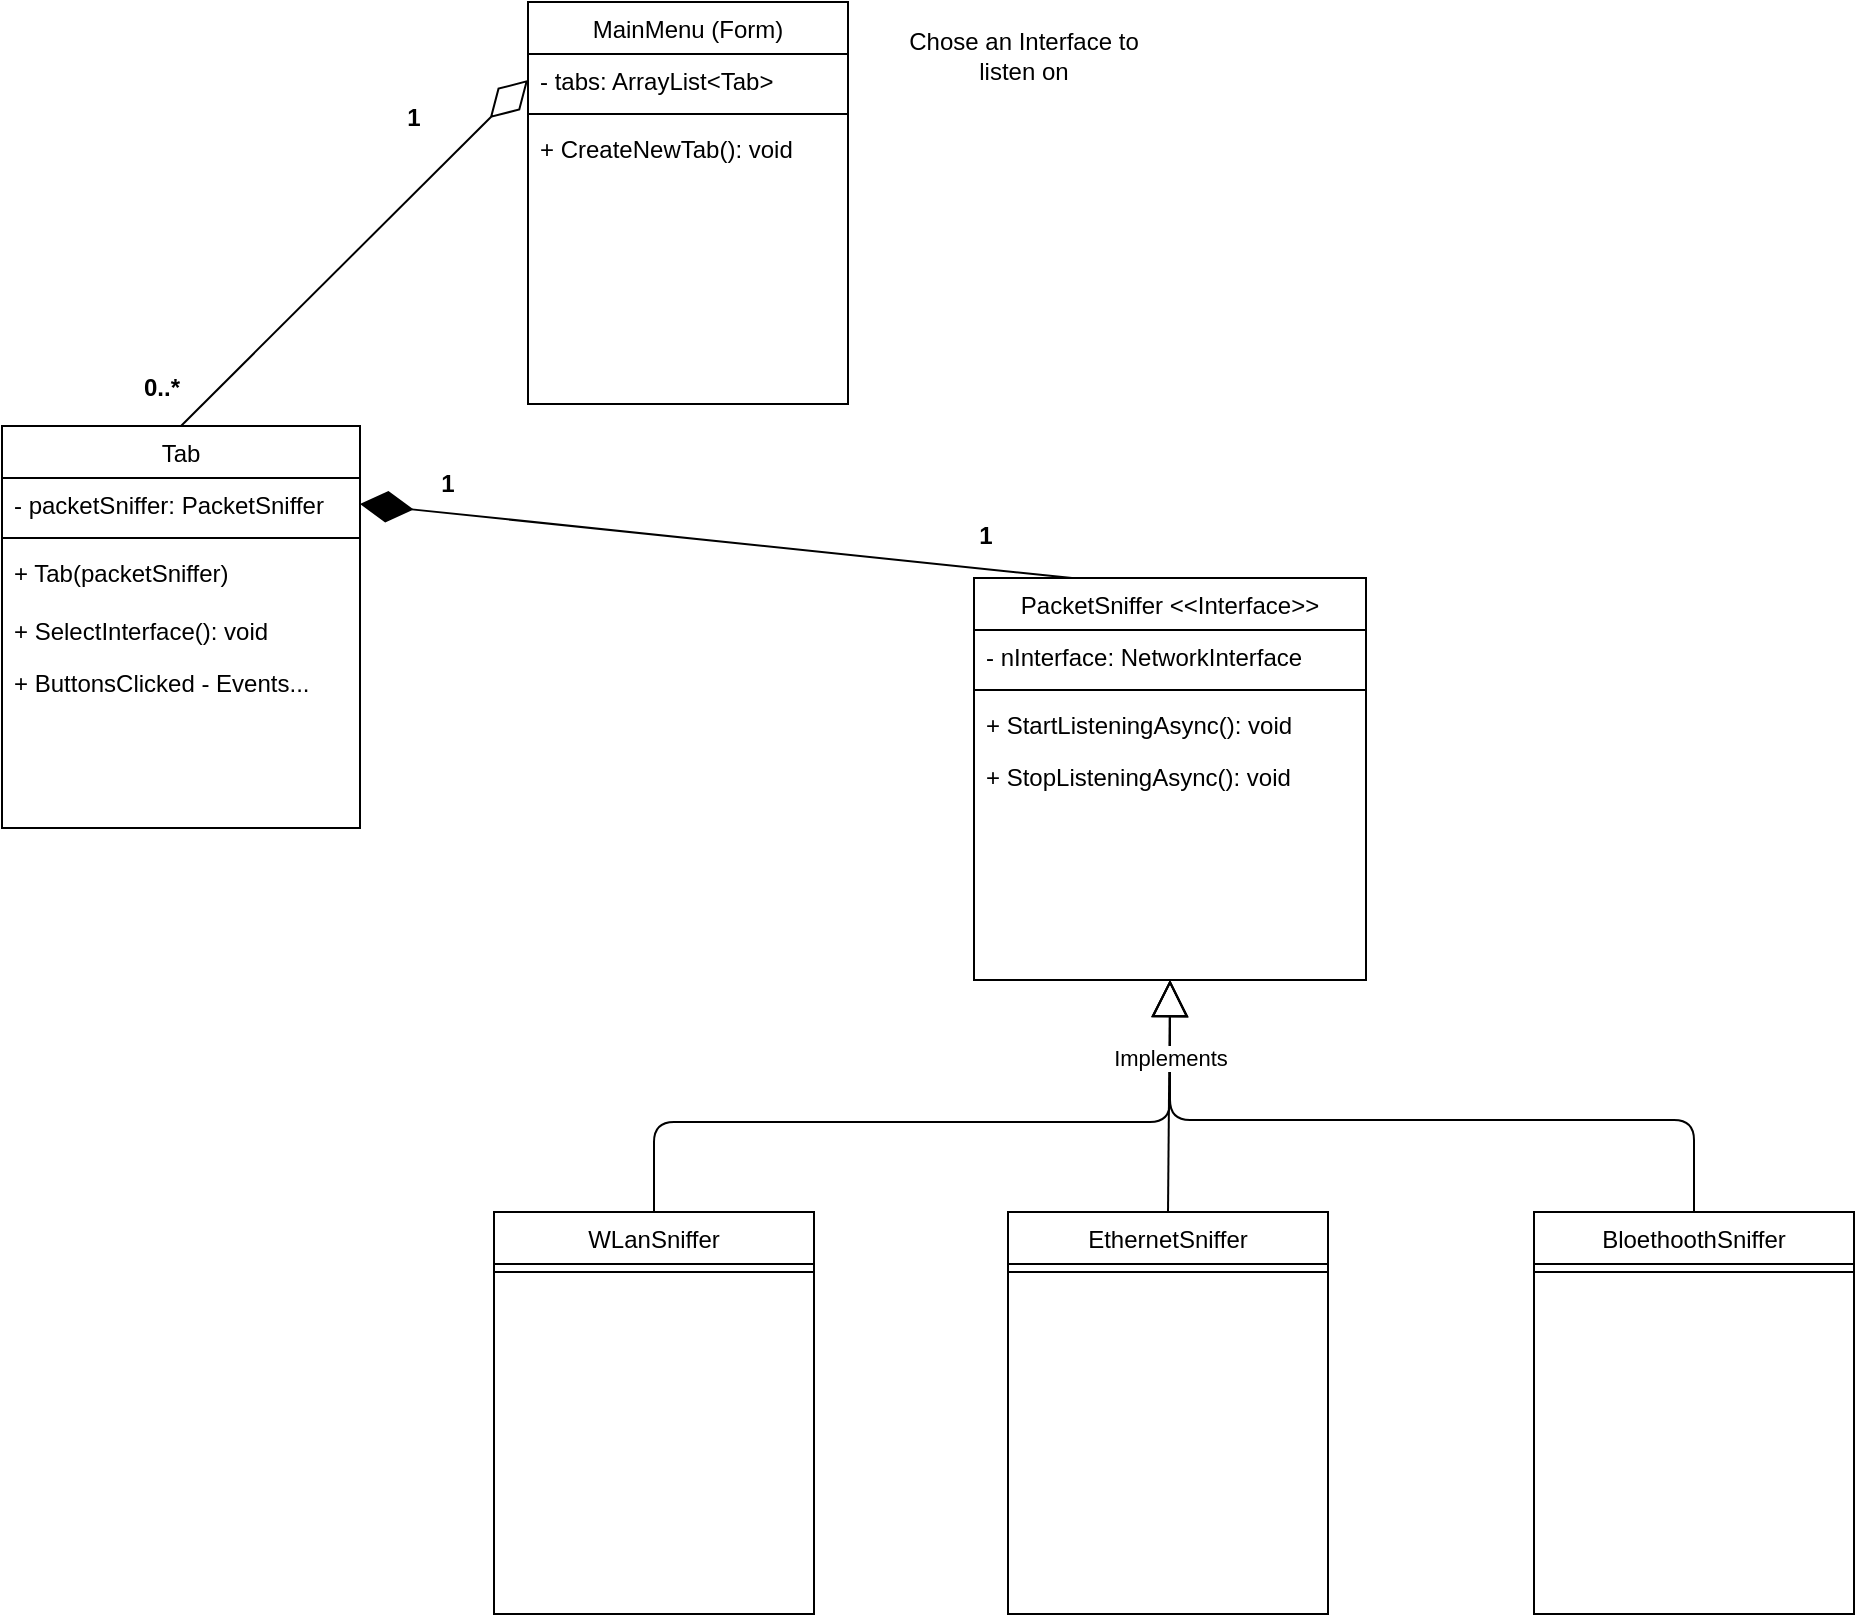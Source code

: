 <mxfile version="13.7.9" type="device"><diagram id="C5RBs43oDa-KdzZeNtuy" name="Page-1"><mxGraphModel dx="1038" dy="607" grid="0" gridSize="10" guides="1" tooltips="1" connect="1" arrows="1" fold="1" page="1" pageScale="1" pageWidth="827" pageHeight="1169" math="0" shadow="0"><root><mxCell id="WIyWlLk6GJQsqaUBKTNV-0"/><mxCell id="WIyWlLk6GJQsqaUBKTNV-1" parent="WIyWlLk6GJQsqaUBKTNV-0"/><mxCell id="h0X5MRodjGu9DFGDjGAn-9" value="Chose an Interface to listen on" style="text;html=1;strokeColor=none;fillColor=none;align=center;verticalAlign=middle;whiteSpace=wrap;rounded=0;" parent="WIyWlLk6GJQsqaUBKTNV-1" vertex="1"><mxGeometry x="629" y="186" width="118" height="26" as="geometry"/></mxCell><mxCell id="Ctx9L42rRydTHyMHh1rC-8" value="" style="endArrow=diamondThin;endFill=0;endSize=24;html=1;entryX=0;entryY=0.5;entryDx=0;entryDy=0;exitX=0.5;exitY=0;exitDx=0;exitDy=0;" edge="1" parent="WIyWlLk6GJQsqaUBKTNV-1" source="Ctx9L42rRydTHyMHh1rC-5" target="Ctx9L42rRydTHyMHh1rC-0"><mxGeometry width="160" relative="1" as="geometry"><mxPoint x="286" y="493" as="sourcePoint"/><mxPoint x="411" y="475" as="targetPoint"/></mxGeometry></mxCell><mxCell id="Ctx9L42rRydTHyMHh1rC-9" value="PacketSniffer &lt;&lt;Interface&gt;&gt;" style="swimlane;fontStyle=0;align=center;verticalAlign=top;childLayout=stackLayout;horizontal=1;startSize=26;horizontalStack=0;resizeParent=1;resizeLast=0;collapsible=1;marginBottom=0;rounded=0;shadow=0;strokeWidth=1;" vertex="1" parent="WIyWlLk6GJQsqaUBKTNV-1"><mxGeometry x="663" y="460" width="196" height="201" as="geometry"><mxRectangle x="550" y="140" width="160" height="26" as="alternateBounds"/></mxGeometry></mxCell><mxCell id="Ctx9L42rRydTHyMHh1rC-20" value="- nInterface: NetworkInterface" style="text;strokeColor=none;fillColor=none;align=left;verticalAlign=top;spacingLeft=4;spacingRight=4;overflow=hidden;rotatable=0;points=[[0,0.5],[1,0.5]];portConstraint=eastwest;" vertex="1" parent="Ctx9L42rRydTHyMHh1rC-9"><mxGeometry y="26" width="196" height="26" as="geometry"/></mxCell><mxCell id="Ctx9L42rRydTHyMHh1rC-11" value="" style="line;html=1;strokeWidth=1;align=left;verticalAlign=middle;spacingTop=-1;spacingLeft=3;spacingRight=3;rotatable=0;labelPosition=right;points=[];portConstraint=eastwest;" vertex="1" parent="Ctx9L42rRydTHyMHh1rC-9"><mxGeometry y="52" width="196" height="8" as="geometry"/></mxCell><mxCell id="Ctx9L42rRydTHyMHh1rC-18" value="+ StartListeningAsync(): void" style="text;strokeColor=none;fillColor=none;align=left;verticalAlign=top;spacingLeft=4;spacingRight=4;overflow=hidden;rotatable=0;points=[[0,0.5],[1,0.5]];portConstraint=eastwest;" vertex="1" parent="Ctx9L42rRydTHyMHh1rC-9"><mxGeometry y="60" width="196" height="26" as="geometry"/></mxCell><mxCell id="Ctx9L42rRydTHyMHh1rC-19" value="+ StopListeningAsync(): void" style="text;strokeColor=none;fillColor=none;align=left;verticalAlign=top;spacingLeft=4;spacingRight=4;overflow=hidden;rotatable=0;points=[[0,0.5],[1,0.5]];portConstraint=eastwest;" vertex="1" parent="Ctx9L42rRydTHyMHh1rC-9"><mxGeometry y="86" width="196" height="26" as="geometry"/></mxCell><mxCell id="h0X5MRodjGu9DFGDjGAn-0" value="MainMenu (Form)" style="swimlane;fontStyle=0;align=center;verticalAlign=top;childLayout=stackLayout;horizontal=1;startSize=26;horizontalStack=0;resizeParent=1;resizeLast=0;collapsible=1;marginBottom=0;rounded=0;shadow=0;strokeWidth=1;" parent="WIyWlLk6GJQsqaUBKTNV-1" vertex="1"><mxGeometry x="440" y="172" width="160" height="201" as="geometry"><mxRectangle x="550" y="140" width="160" height="26" as="alternateBounds"/></mxGeometry></mxCell><mxCell id="Ctx9L42rRydTHyMHh1rC-0" value="- tabs: ArrayList&lt;Tab&gt;" style="text;strokeColor=none;fillColor=none;align=left;verticalAlign=top;spacingLeft=4;spacingRight=4;overflow=hidden;rotatable=0;points=[[0,0.5],[1,0.5]];portConstraint=eastwest;" vertex="1" parent="h0X5MRodjGu9DFGDjGAn-0"><mxGeometry y="26" width="160" height="26" as="geometry"/></mxCell><mxCell id="h0X5MRodjGu9DFGDjGAn-6" value="" style="line;html=1;strokeWidth=1;align=left;verticalAlign=middle;spacingTop=-1;spacingLeft=3;spacingRight=3;rotatable=0;labelPosition=right;points=[];portConstraint=eastwest;" parent="h0X5MRodjGu9DFGDjGAn-0" vertex="1"><mxGeometry y="52" width="160" height="8" as="geometry"/></mxCell><mxCell id="Ctx9L42rRydTHyMHh1rC-16" value="+ CreateNewTab(): void" style="text;strokeColor=none;fillColor=none;align=left;verticalAlign=top;spacingLeft=4;spacingRight=4;overflow=hidden;rotatable=0;points=[[0,0.5],[1,0.5]];portConstraint=eastwest;" vertex="1" parent="h0X5MRodjGu9DFGDjGAn-0"><mxGeometry y="60" width="160" height="26" as="geometry"/></mxCell><mxCell id="Ctx9L42rRydTHyMHh1rC-21" value="WLanSniffer" style="swimlane;fontStyle=0;align=center;verticalAlign=top;childLayout=stackLayout;horizontal=1;startSize=26;horizontalStack=0;resizeParent=1;resizeLast=0;collapsible=1;marginBottom=0;rounded=0;shadow=0;strokeWidth=1;" vertex="1" parent="WIyWlLk6GJQsqaUBKTNV-1"><mxGeometry x="423" y="777" width="160" height="201" as="geometry"><mxRectangle x="550" y="140" width="160" height="26" as="alternateBounds"/></mxGeometry></mxCell><mxCell id="Ctx9L42rRydTHyMHh1rC-23" value="" style="line;html=1;strokeWidth=1;align=left;verticalAlign=middle;spacingTop=-1;spacingLeft=3;spacingRight=3;rotatable=0;labelPosition=right;points=[];portConstraint=eastwest;" vertex="1" parent="Ctx9L42rRydTHyMHh1rC-21"><mxGeometry y="26" width="160" height="8" as="geometry"/></mxCell><mxCell id="Ctx9L42rRydTHyMHh1rC-24" value="EthernetSniffer" style="swimlane;fontStyle=0;align=center;verticalAlign=top;childLayout=stackLayout;horizontal=1;startSize=26;horizontalStack=0;resizeParent=1;resizeLast=0;collapsible=1;marginBottom=0;rounded=0;shadow=0;strokeWidth=1;" vertex="1" parent="WIyWlLk6GJQsqaUBKTNV-1"><mxGeometry x="680" y="777" width="160" height="201" as="geometry"><mxRectangle x="550" y="140" width="160" height="26" as="alternateBounds"/></mxGeometry></mxCell><mxCell id="Ctx9L42rRydTHyMHh1rC-25" value="" style="line;html=1;strokeWidth=1;align=left;verticalAlign=middle;spacingTop=-1;spacingLeft=3;spacingRight=3;rotatable=0;labelPosition=right;points=[];portConstraint=eastwest;" vertex="1" parent="Ctx9L42rRydTHyMHh1rC-24"><mxGeometry y="26" width="160" height="8" as="geometry"/></mxCell><mxCell id="Ctx9L42rRydTHyMHh1rC-35" value="" style="endArrow=block;endSize=16;endFill=0;html=1;entryX=0.5;entryY=1;entryDx=0;entryDy=0;exitX=0.5;exitY=0;exitDx=0;exitDy=0;" edge="1" parent="WIyWlLk6GJQsqaUBKTNV-1" source="Ctx9L42rRydTHyMHh1rC-21" target="Ctx9L42rRydTHyMHh1rC-9"><mxGeometry x="0.097" y="-8" width="160" relative="1" as="geometry"><mxPoint x="385" y="653" as="sourcePoint"/><mxPoint x="545" y="653" as="targetPoint"/><Array as="points"><mxPoint x="503" y="732"/><mxPoint x="761" y="732"/></Array><mxPoint as="offset"/></mxGeometry></mxCell><mxCell id="Ctx9L42rRydTHyMHh1rC-36" value="" style="endArrow=block;endSize=16;endFill=0;html=1;entryX=0.5;entryY=1;entryDx=0;entryDy=0;exitX=0.5;exitY=0;exitDx=0;exitDy=0;" edge="1" parent="WIyWlLk6GJQsqaUBKTNV-1" source="Ctx9L42rRydTHyMHh1rC-32" target="Ctx9L42rRydTHyMHh1rC-9"><mxGeometry width="160" relative="1" as="geometry"><mxPoint x="934" y="702" as="sourcePoint"/><mxPoint x="1094" y="702" as="targetPoint"/><Array as="points"><mxPoint x="1023" y="731"/><mxPoint x="761" y="731"/></Array></mxGeometry></mxCell><mxCell id="Ctx9L42rRydTHyMHh1rC-34" value="Implements" style="endArrow=block;endSize=16;endFill=0;html=1;entryX=0.5;entryY=1;entryDx=0;entryDy=0;exitX=0.5;exitY=0;exitDx=0;exitDy=0;" edge="1" parent="WIyWlLk6GJQsqaUBKTNV-1" source="Ctx9L42rRydTHyMHh1rC-24" target="Ctx9L42rRydTHyMHh1rC-9"><mxGeometry x="0.328" width="160" relative="1" as="geometry"><mxPoint x="604" y="735" as="sourcePoint"/><mxPoint x="764" y="735" as="targetPoint"/><mxPoint as="offset"/></mxGeometry></mxCell><mxCell id="Ctx9L42rRydTHyMHh1rC-32" value="BloethoothSniffer" style="swimlane;fontStyle=0;align=center;verticalAlign=top;childLayout=stackLayout;horizontal=1;startSize=26;horizontalStack=0;resizeParent=1;resizeLast=0;collapsible=1;marginBottom=0;rounded=0;shadow=0;strokeWidth=1;" vertex="1" parent="WIyWlLk6GJQsqaUBKTNV-1"><mxGeometry x="943" y="777" width="160" height="201" as="geometry"><mxRectangle x="550" y="140" width="160" height="26" as="alternateBounds"/></mxGeometry></mxCell><mxCell id="Ctx9L42rRydTHyMHh1rC-33" value="" style="line;html=1;strokeWidth=1;align=left;verticalAlign=middle;spacingTop=-1;spacingLeft=3;spacingRight=3;rotatable=0;labelPosition=right;points=[];portConstraint=eastwest;" vertex="1" parent="Ctx9L42rRydTHyMHh1rC-32"><mxGeometry y="26" width="160" height="8" as="geometry"/></mxCell><mxCell id="Ctx9L42rRydTHyMHh1rC-37" value="" style="endArrow=diamondThin;endFill=1;endSize=24;html=1;entryX=1;entryY=0.5;entryDx=0;entryDy=0;exitX=0.25;exitY=0;exitDx=0;exitDy=0;" edge="1" parent="WIyWlLk6GJQsqaUBKTNV-1" source="Ctx9L42rRydTHyMHh1rC-9" target="Ctx9L42rRydTHyMHh1rC-6"><mxGeometry width="160" relative="1" as="geometry"><mxPoint x="446" y="516" as="sourcePoint"/><mxPoint x="606" y="516" as="targetPoint"/></mxGeometry></mxCell><mxCell id="Ctx9L42rRydTHyMHh1rC-5" value="Tab" style="swimlane;fontStyle=0;align=center;verticalAlign=top;childLayout=stackLayout;horizontal=1;startSize=26;horizontalStack=0;resizeParent=1;resizeLast=0;collapsible=1;marginBottom=0;rounded=0;shadow=0;strokeWidth=1;" vertex="1" parent="WIyWlLk6GJQsqaUBKTNV-1"><mxGeometry x="177" y="384" width="179" height="201" as="geometry"><mxRectangle x="550" y="140" width="160" height="26" as="alternateBounds"/></mxGeometry></mxCell><mxCell id="Ctx9L42rRydTHyMHh1rC-6" value="- packetSniffer: PacketSniffer" style="text;strokeColor=none;fillColor=none;align=left;verticalAlign=top;spacingLeft=4;spacingRight=4;overflow=hidden;rotatable=0;points=[[0,0.5],[1,0.5]];portConstraint=eastwest;" vertex="1" parent="Ctx9L42rRydTHyMHh1rC-5"><mxGeometry y="26" width="179" height="26" as="geometry"/></mxCell><mxCell id="Ctx9L42rRydTHyMHh1rC-7" value="" style="line;html=1;strokeWidth=1;align=left;verticalAlign=middle;spacingTop=-1;spacingLeft=3;spacingRight=3;rotatable=0;labelPosition=right;points=[];portConstraint=eastwest;" vertex="1" parent="Ctx9L42rRydTHyMHh1rC-5"><mxGeometry y="52" width="179" height="8" as="geometry"/></mxCell><mxCell id="Ctx9L42rRydTHyMHh1rC-4" value="+ Tab(packetSniffer)" style="text;strokeColor=none;fillColor=none;align=left;verticalAlign=top;spacingLeft=4;spacingRight=4;overflow=hidden;rotatable=0;points=[[0,0.5],[1,0.5]];portConstraint=eastwest;" vertex="1" parent="Ctx9L42rRydTHyMHh1rC-5"><mxGeometry y="60" width="179" height="29" as="geometry"/></mxCell><mxCell id="Ctx9L42rRydTHyMHh1rC-17" value="+ SelectInterface(): void" style="text;strokeColor=none;fillColor=none;align=left;verticalAlign=top;spacingLeft=4;spacingRight=4;overflow=hidden;rotatable=0;points=[[0,0.5],[1,0.5]];portConstraint=eastwest;" vertex="1" parent="Ctx9L42rRydTHyMHh1rC-5"><mxGeometry y="89" width="179" height="26" as="geometry"/></mxCell><mxCell id="Ctx9L42rRydTHyMHh1rC-31" value="+ ButtonsClicked - Events..." style="text;strokeColor=none;fillColor=none;align=left;verticalAlign=top;spacingLeft=4;spacingRight=4;overflow=hidden;rotatable=0;points=[[0,0.5],[1,0.5]];portConstraint=eastwest;" vertex="1" parent="Ctx9L42rRydTHyMHh1rC-5"><mxGeometry y="115" width="179" height="26" as="geometry"/></mxCell><mxCell id="Ctx9L42rRydTHyMHh1rC-38" value="0..*" style="text;align=center;fontStyle=1;verticalAlign=middle;spacingLeft=3;spacingRight=3;strokeColor=none;rotatable=0;points=[[0,0.5],[1,0.5]];portConstraint=eastwest;" vertex="1" parent="WIyWlLk6GJQsqaUBKTNV-1"><mxGeometry x="217" y="351" width="80" height="26" as="geometry"/></mxCell><mxCell id="Ctx9L42rRydTHyMHh1rC-39" value="1" style="text;align=center;fontStyle=1;verticalAlign=middle;spacingLeft=3;spacingRight=3;strokeColor=none;rotatable=0;points=[[0,0.5],[1,0.5]];portConstraint=eastwest;" vertex="1" parent="WIyWlLk6GJQsqaUBKTNV-1"><mxGeometry x="343" y="216" width="80" height="26" as="geometry"/></mxCell><mxCell id="Ctx9L42rRydTHyMHh1rC-40" value="1" style="text;align=center;fontStyle=1;verticalAlign=middle;spacingLeft=3;spacingRight=3;strokeColor=none;rotatable=0;points=[[0,0.5],[1,0.5]];portConstraint=eastwest;" vertex="1" parent="WIyWlLk6GJQsqaUBKTNV-1"><mxGeometry x="360" y="399" width="80" height="26" as="geometry"/></mxCell><mxCell id="Ctx9L42rRydTHyMHh1rC-41" value="1" style="text;align=center;fontStyle=1;verticalAlign=middle;spacingLeft=3;spacingRight=3;strokeColor=none;rotatable=0;points=[[0,0.5],[1,0.5]];portConstraint=eastwest;" vertex="1" parent="WIyWlLk6GJQsqaUBKTNV-1"><mxGeometry x="629" y="425" width="80" height="26" as="geometry"/></mxCell></root></mxGraphModel></diagram></mxfile>